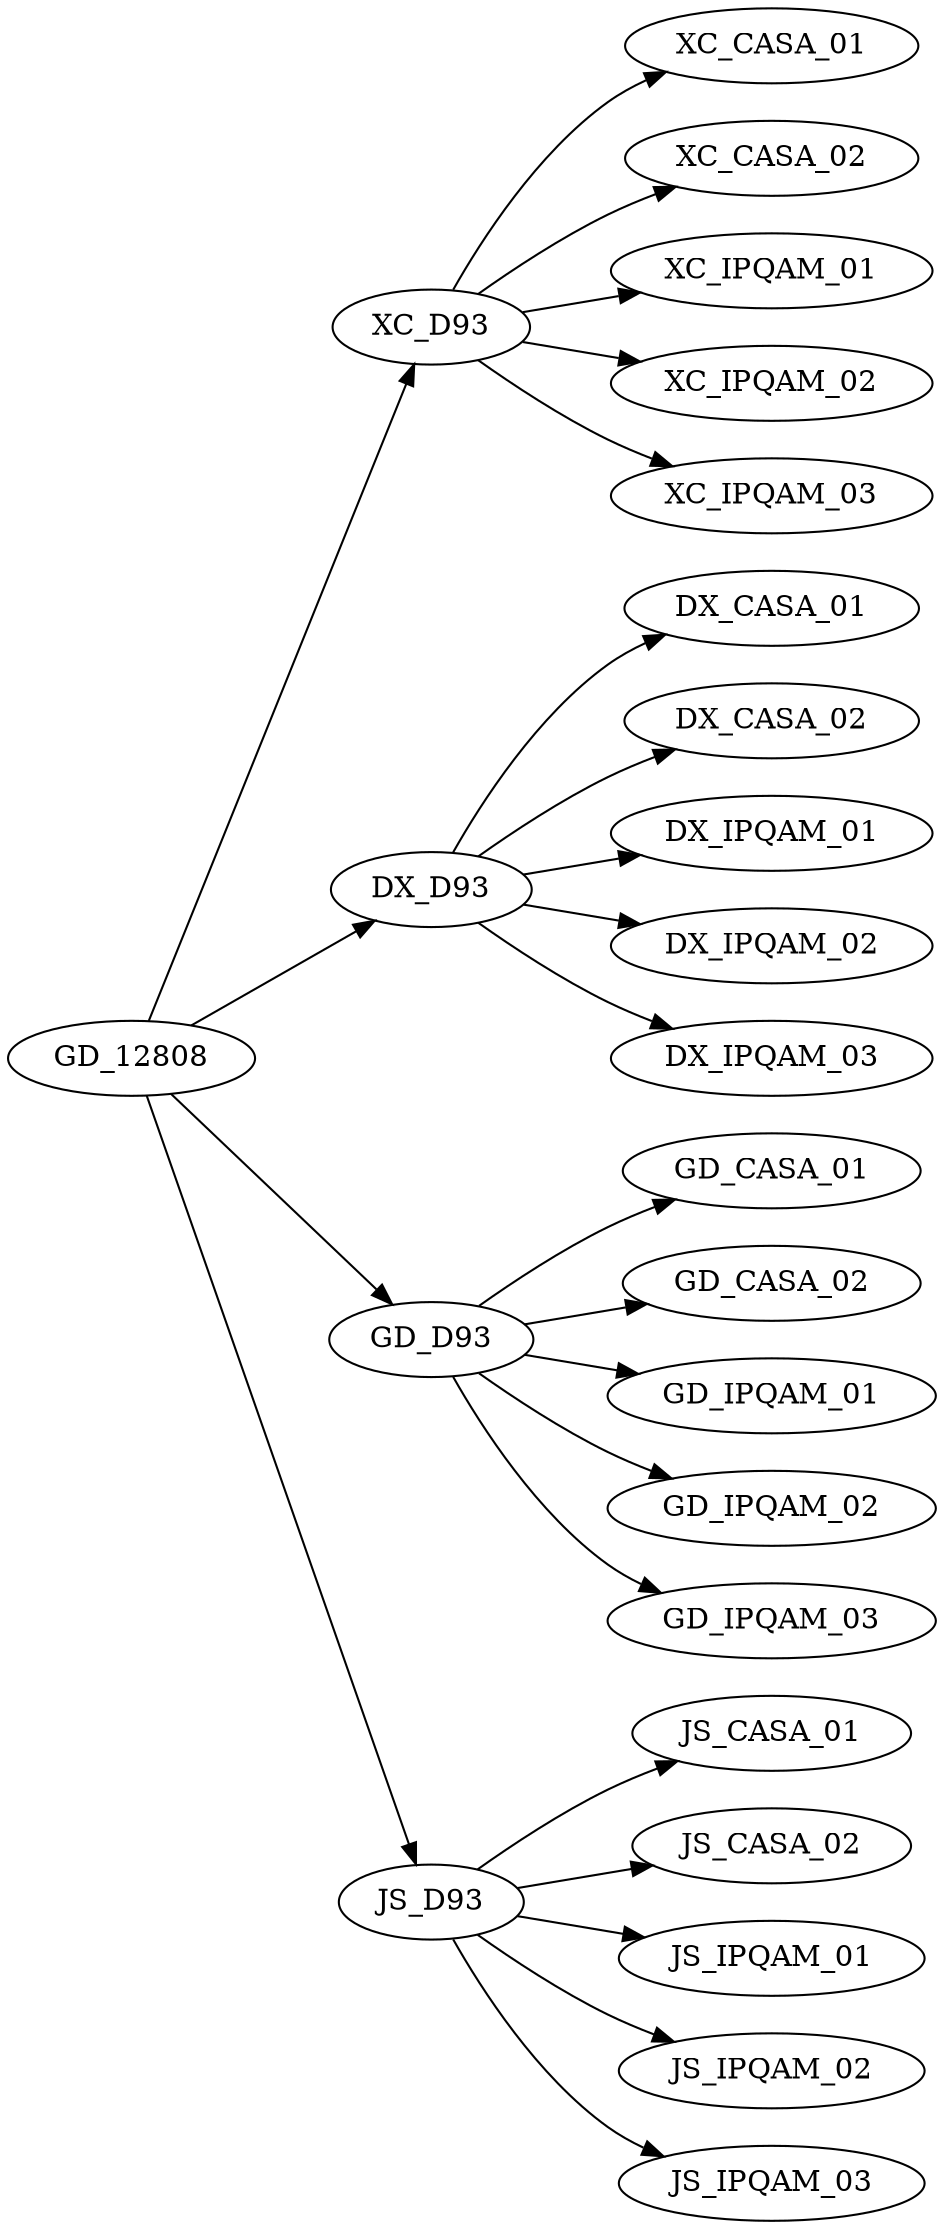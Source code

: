 digraph { 
    rankdir=LR
    
    GD_12808 -> XC_D93
  
    GD_12808 -> DX_D93
  
    GD_12808 -> GD_D93
  
    GD_12808 -> JS_D93
  
    GD_D93 -> GD_CASA_01
  
    GD_D93 -> GD_CASA_02
  
    GD_D93 -> GD_IPQAM_01
  
    GD_D93 -> GD_IPQAM_02
  
    GD_D93 -> GD_IPQAM_03
  
    XC_D93 -> XC_CASA_01
  
    XC_D93 -> XC_CASA_02
  
    XC_D93 -> XC_IPQAM_01
  
    XC_D93 -> XC_IPQAM_02
  
    XC_D93 -> XC_IPQAM_03
  
    DX_D93 -> DX_CASA_01
  
    DX_D93 -> DX_CASA_02
  
    DX_D93 -> DX_IPQAM_01
  
    DX_D93 -> DX_IPQAM_02
  
    DX_D93 -> DX_IPQAM_03
  
    JS_D93 -> JS_CASA_01
  
    JS_D93 -> JS_CASA_02
  
    JS_D93 -> JS_IPQAM_01
  
    JS_D93 -> JS_IPQAM_02
  
    JS_D93 -> JS_IPQAM_03
  
 }